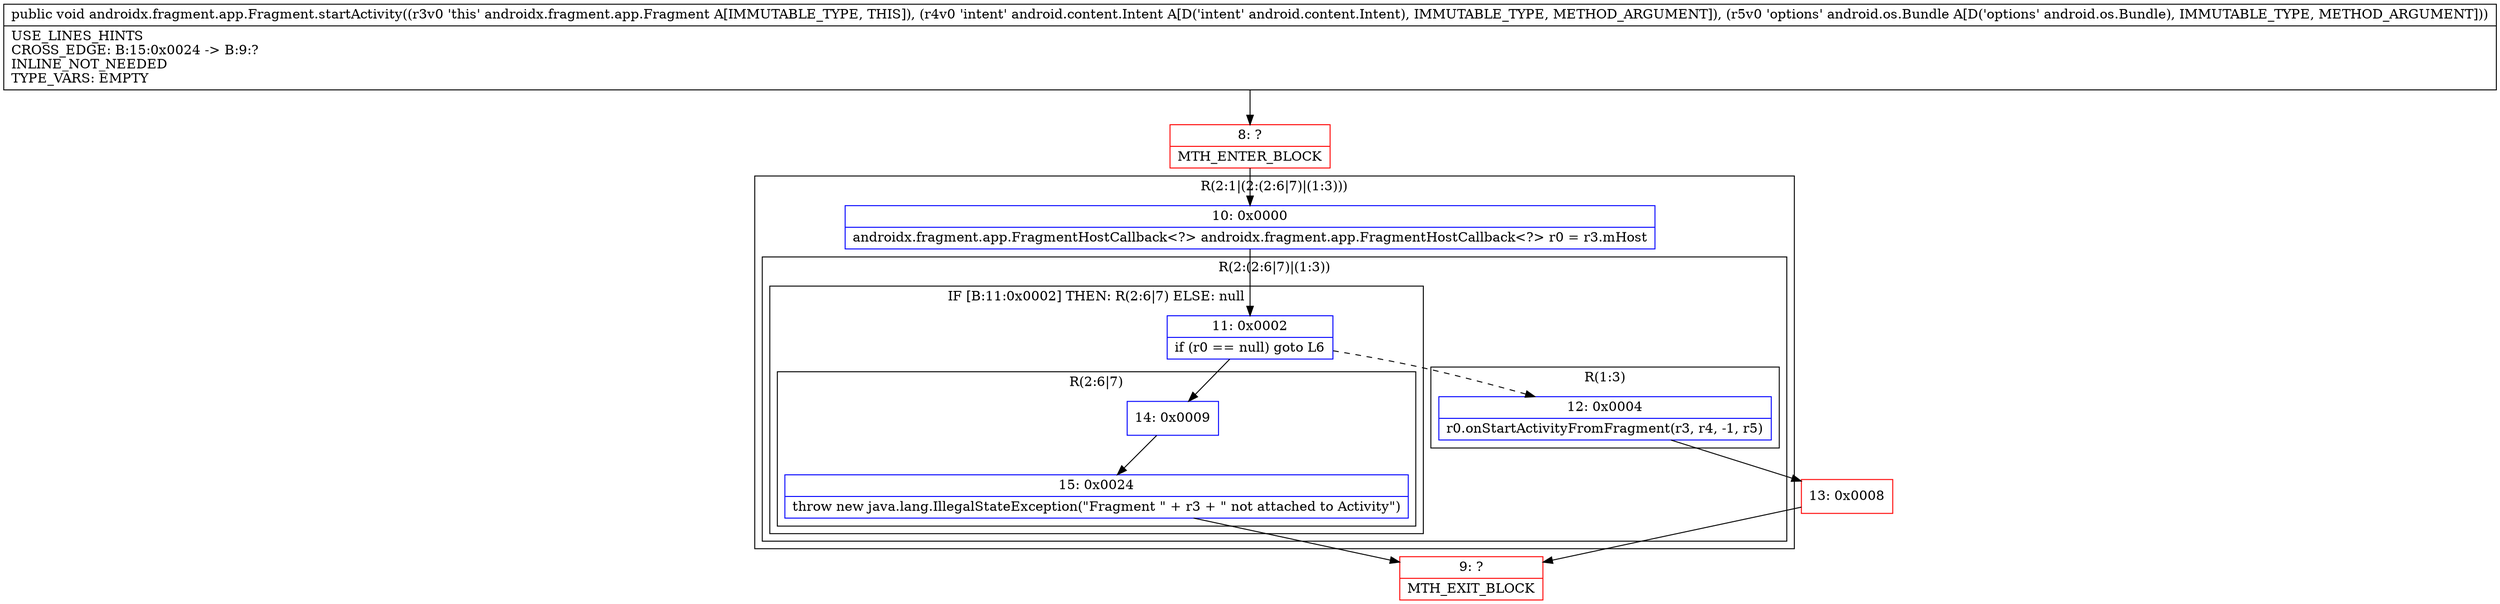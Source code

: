 digraph "CFG forandroidx.fragment.app.Fragment.startActivity(Landroid\/content\/Intent;Landroid\/os\/Bundle;)V" {
subgraph cluster_Region_29157540 {
label = "R(2:1|(2:(2:6|7)|(1:3)))";
node [shape=record,color=blue];
Node_10 [shape=record,label="{10\:\ 0x0000|androidx.fragment.app.FragmentHostCallback\<?\> androidx.fragment.app.FragmentHostCallback\<?\> r0 = r3.mHost\l}"];
subgraph cluster_Region_612376578 {
label = "R(2:(2:6|7)|(1:3))";
node [shape=record,color=blue];
subgraph cluster_IfRegion_2139177788 {
label = "IF [B:11:0x0002] THEN: R(2:6|7) ELSE: null";
node [shape=record,color=blue];
Node_11 [shape=record,label="{11\:\ 0x0002|if (r0 == null) goto L6\l}"];
subgraph cluster_Region_699000317 {
label = "R(2:6|7)";
node [shape=record,color=blue];
Node_14 [shape=record,label="{14\:\ 0x0009}"];
Node_15 [shape=record,label="{15\:\ 0x0024|throw new java.lang.IllegalStateException(\"Fragment \" + r3 + \" not attached to Activity\")\l}"];
}
}
subgraph cluster_Region_1624736188 {
label = "R(1:3)";
node [shape=record,color=blue];
Node_12 [shape=record,label="{12\:\ 0x0004|r0.onStartActivityFromFragment(r3, r4, \-1, r5)\l}"];
}
}
}
Node_8 [shape=record,color=red,label="{8\:\ ?|MTH_ENTER_BLOCK\l}"];
Node_13 [shape=record,color=red,label="{13\:\ 0x0008}"];
Node_9 [shape=record,color=red,label="{9\:\ ?|MTH_EXIT_BLOCK\l}"];
MethodNode[shape=record,label="{public void androidx.fragment.app.Fragment.startActivity((r3v0 'this' androidx.fragment.app.Fragment A[IMMUTABLE_TYPE, THIS]), (r4v0 'intent' android.content.Intent A[D('intent' android.content.Intent), IMMUTABLE_TYPE, METHOD_ARGUMENT]), (r5v0 'options' android.os.Bundle A[D('options' android.os.Bundle), IMMUTABLE_TYPE, METHOD_ARGUMENT]))  | USE_LINES_HINTS\lCROSS_EDGE: B:15:0x0024 \-\> B:9:?\lINLINE_NOT_NEEDED\lTYPE_VARS: EMPTY\l}"];
MethodNode -> Node_8;Node_10 -> Node_11;
Node_11 -> Node_12[style=dashed];
Node_11 -> Node_14;
Node_14 -> Node_15;
Node_15 -> Node_9;
Node_12 -> Node_13;
Node_8 -> Node_10;
Node_13 -> Node_9;
}

